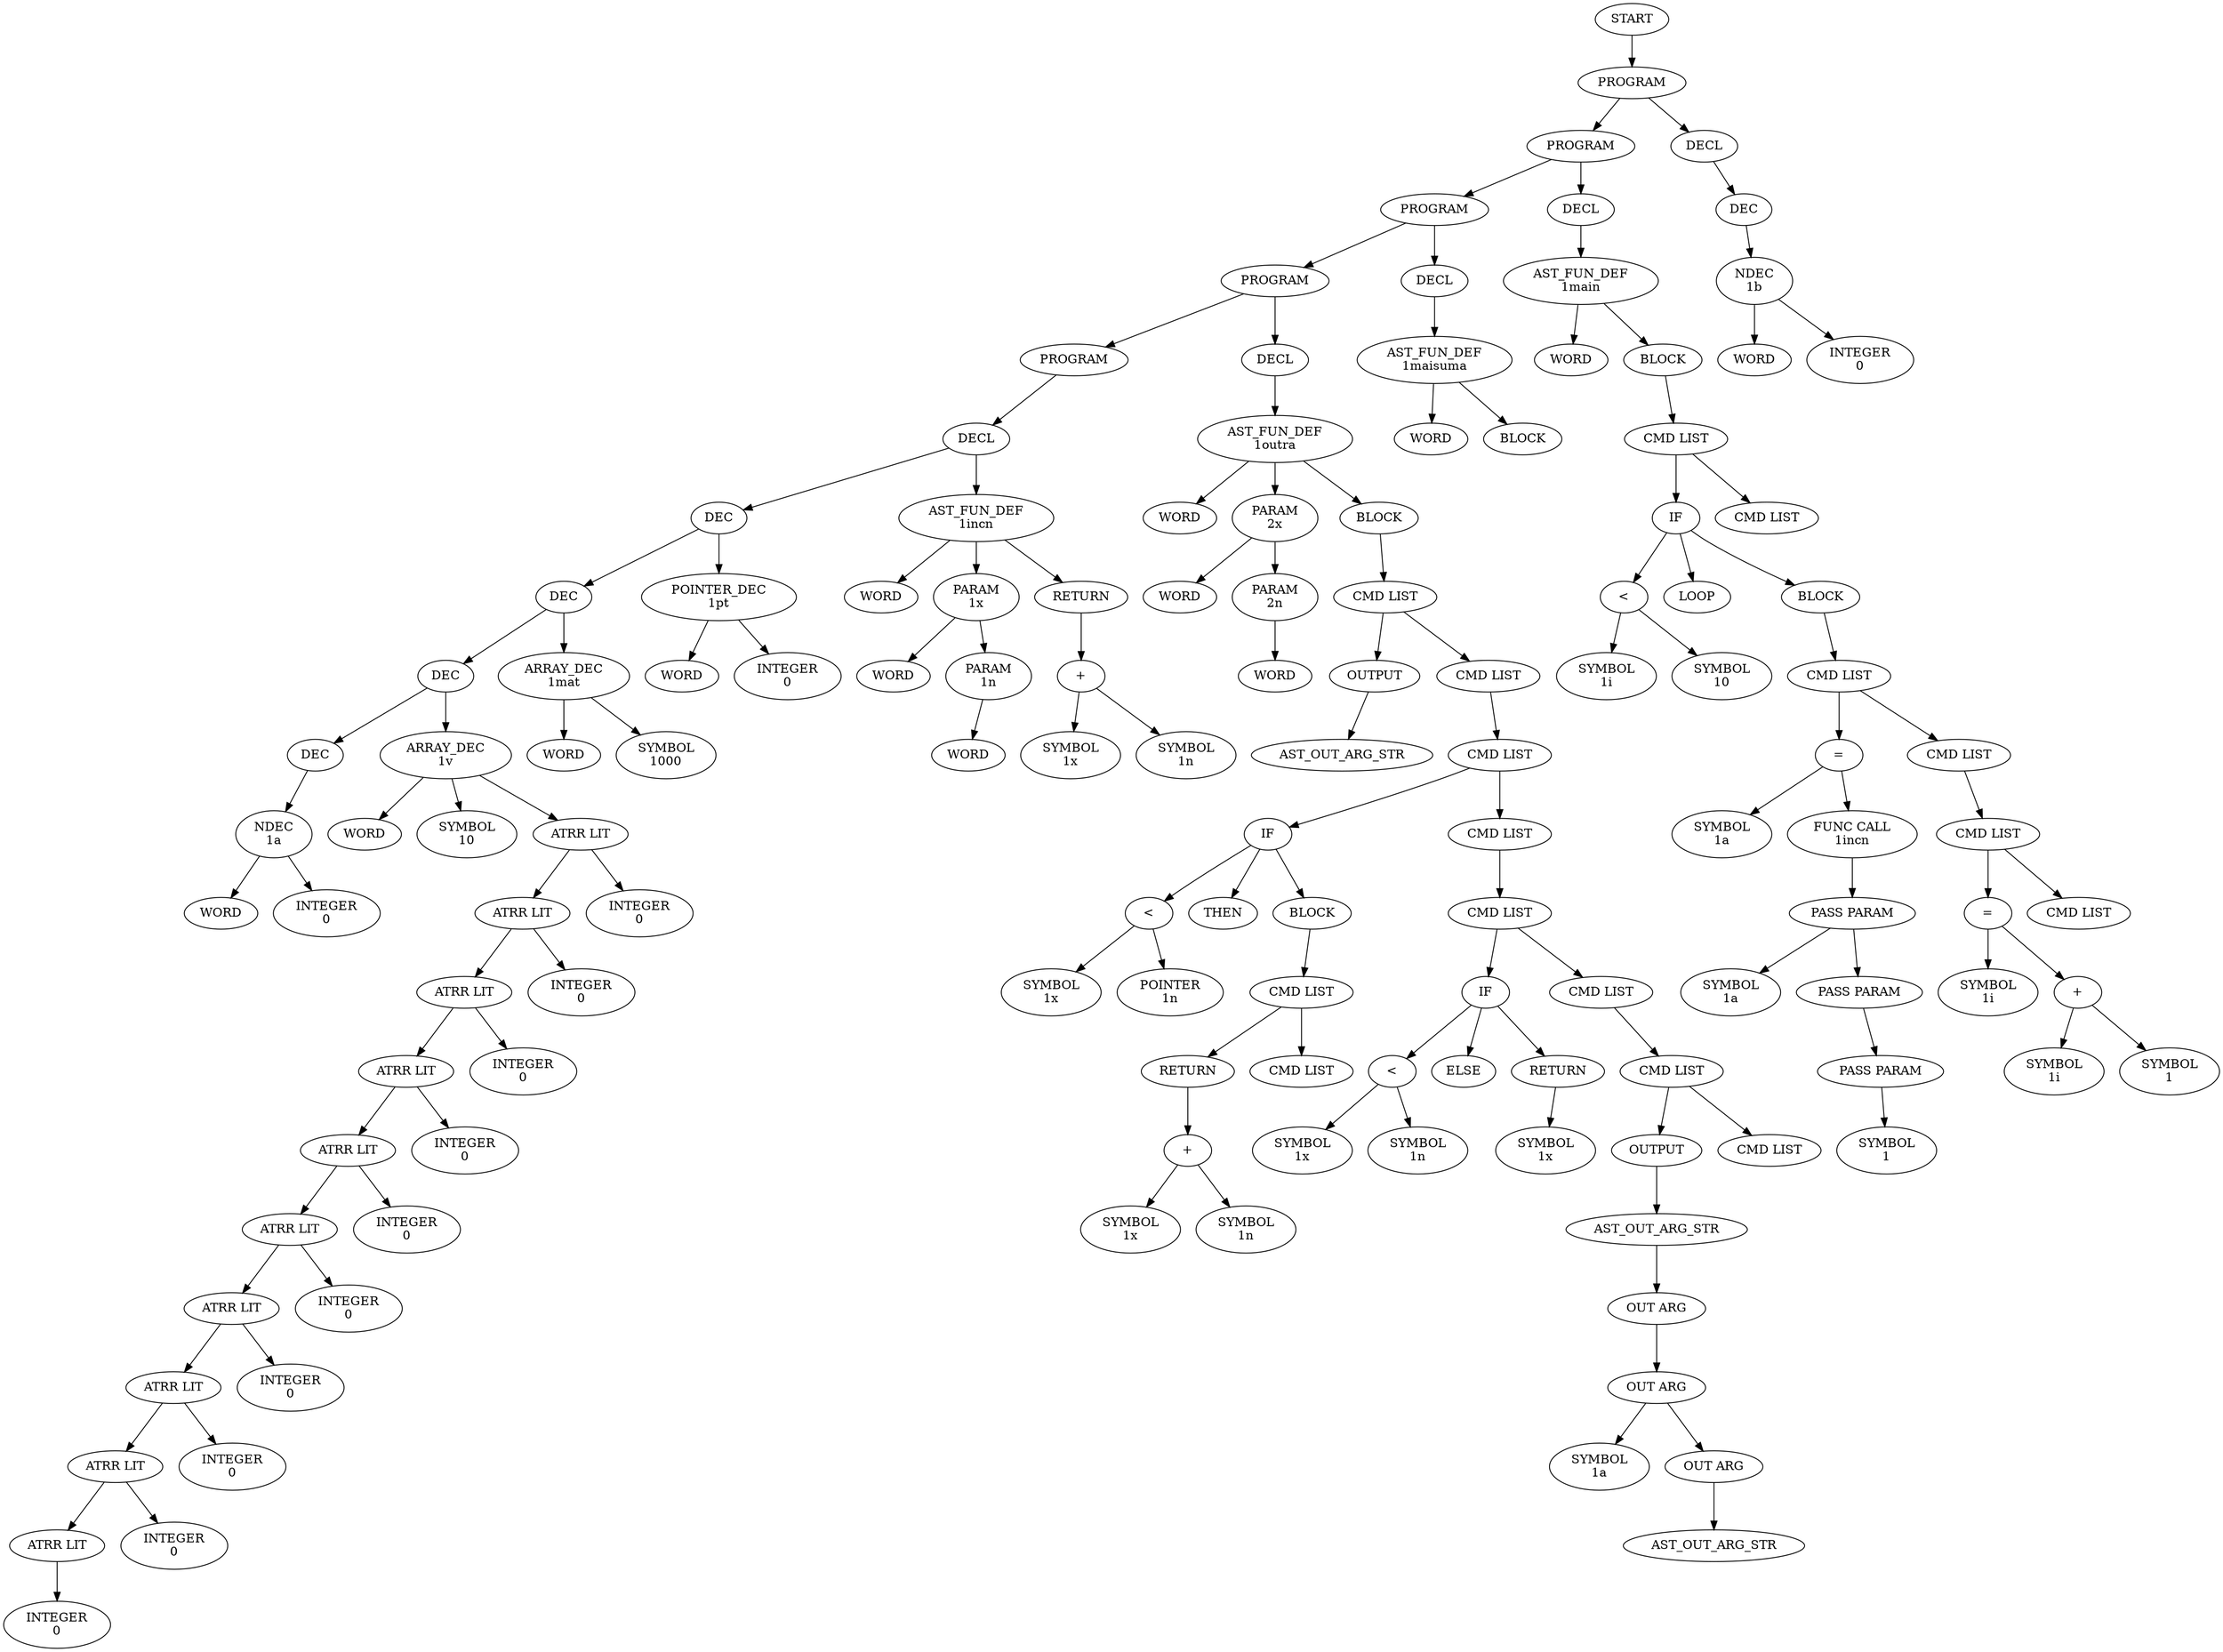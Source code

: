 digraph G {
node_0x1a0a750 [label="WORD"]
node_0x1a0a850 [label="INTEGER
0"]
node_0x1a0a890 [label="NDEC
1a"]
node_0x1a0a890 -> node_0x1a0a750
node_0x1a0a890 -> node_0x1a0a850
node_0x1a0a8d0 [label="DEC"]
node_0x1a0a8d0 -> node_0x1a0a890
node_0x1a0a910 [label="WORD"]
node_0x1a0aa10 [label="SYMBOL
10"]
node_0x1a0aa50 [label="INTEGER
0"]
node_0x1a0aa90 [label="ATRR LIT"]
node_0x1a0aa90 -> node_0x1a0aa50
node_0x1a0aad0 [label="INTEGER
0"]
node_0x1a0ab10 [label="ATRR LIT"]
node_0x1a0ab10 -> node_0x1a0aa90
node_0x1a0ab10 -> node_0x1a0aad0
node_0x1a0ab50 [label="INTEGER
0"]
node_0x1a0ab90 [label="ATRR LIT"]
node_0x1a0ab90 -> node_0x1a0ab10
node_0x1a0ab90 -> node_0x1a0ab50
node_0x1a0abd0 [label="INTEGER
0"]
node_0x1a0ac10 [label="ATRR LIT"]
node_0x1a0ac10 -> node_0x1a0ab90
node_0x1a0ac10 -> node_0x1a0abd0
node_0x1a0ac50 [label="INTEGER
0"]
node_0x1a0ac90 [label="ATRR LIT"]
node_0x1a0ac90 -> node_0x1a0ac10
node_0x1a0ac90 -> node_0x1a0ac50
node_0x1a0acd0 [label="INTEGER
0"]
node_0x1a0ad10 [label="ATRR LIT"]
node_0x1a0ad10 -> node_0x1a0ac90
node_0x1a0ad10 -> node_0x1a0acd0
node_0x1a0ad50 [label="INTEGER
0"]
node_0x1a0ad90 [label="ATRR LIT"]
node_0x1a0ad90 -> node_0x1a0ad10
node_0x1a0ad90 -> node_0x1a0ad50
node_0x1a0add0 [label="INTEGER
0"]
node_0x1a0ae10 [label="ATRR LIT"]
node_0x1a0ae10 -> node_0x1a0ad90
node_0x1a0ae10 -> node_0x1a0add0
node_0x1a0ae50 [label="INTEGER
0"]
node_0x1a0ae90 [label="ATRR LIT"]
node_0x1a0ae90 -> node_0x1a0ae10
node_0x1a0ae90 -> node_0x1a0ae50
node_0x1a0aed0 [label="INTEGER
0"]
node_0x1a0af10 [label="ATRR LIT"]
node_0x1a0af10 -> node_0x1a0ae90
node_0x1a0af10 -> node_0x1a0aed0
node_0x1a0af50 [label="ARRAY_DEC
1v"]
node_0x1a0af50 -> node_0x1a0a910
node_0x1a0af50 -> node_0x1a0aa10
node_0x1a0af50 -> node_0x1a0af10
node_0x1a0af90 [label="DEC"]
node_0x1a0af90 -> node_0x1a0a8d0
node_0x1a0af90 -> node_0x1a0af50
node_0x1a0afd0 [label="WORD"]
node_0x1a0b0d0 [label="SYMBOL
1000"]
node_0x1a0b110 [label="ARRAY_DEC
1mat"]
node_0x1a0b110 -> node_0x1a0afd0
node_0x1a0b110 -> node_0x1a0b0d0
node_0x1a0b150 [label="DEC"]
node_0x1a0b150 -> node_0x1a0af90
node_0x1a0b150 -> node_0x1a0b110
node_0x1a0b190 [label="WORD"]
node_0x1a0b230 [label="INTEGER
0"]
node_0x1a0b270 [label="POINTER_DEC
1pt"]
node_0x1a0b270 -> node_0x1a0b190
node_0x1a0b270 -> node_0x1a0b230
node_0x1a0b2b0 [label="DEC"]
node_0x1a0b2b0 -> node_0x1a0b150
node_0x1a0b2b0 -> node_0x1a0b270
node_0x1a0b2f0 [label="WORD"]
node_0x1a0b390 [label="WORD"]
node_0x1a0b430 [label="WORD"]
node_0x1a0b4d0 [label="PARAM
1n"]
node_0x1a0b4d0 -> node_0x1a0b430
node_0x1a0b510 [label="PARAM
1x"]
node_0x1a0b510 -> node_0x1a0b390
node_0x1a0b510 -> node_0x1a0b4d0
node_0x1a0b550 [label="SYMBOL
1x"]
node_0x1a0b590 [label="SYMBOL
1n"]
node_0x1a0b5d0 [label="+"]
node_0x1a0b5d0 -> node_0x1a0b550
node_0x1a0b5d0 -> node_0x1a0b590
node_0x1a0b610 [label="RETURN"]
node_0x1a0b610 -> node_0x1a0b5d0
node_0x1a0b650 [label="AST_FUN_DEF
1incn"]
node_0x1a0b650 -> node_0x1a0b2f0
node_0x1a0b650 -> node_0x1a0b510
node_0x1a0b650 -> node_0x1a0b610
node_0x1a0b690 [label="DECL"]
node_0x1a0b690 -> node_0x1a0b2b0
node_0x1a0b690 -> node_0x1a0b650
node_0x1a0b6d0 [label="PROGRAM"]
node_0x1a0b6d0 -> node_0x1a0b690
node_0x1a0b710 [label="WORD"]
node_0x1a0b7b0 [label="WORD"]
node_0x1a0b850 [label="WORD"]
node_0x1a0b8f0 [label="PARAM
2n"]
node_0x1a0b8f0 -> node_0x1a0b850
node_0x1a0b930 [label="PARAM
2x"]
node_0x1a0b930 -> node_0x1a0b7b0
node_0x1a0b930 -> node_0x1a0b8f0
node_0x1a0b9d0 [label="AST_OUT_ARG_STR"]
node_0x1a0ba10 [label="OUTPUT"]
node_0x1a0ba10 -> node_0x1a0b9d0
node_0x1a0ba50 [label="SYMBOL
1x"]
node_0x1a0ba90 [label="POINTER
1n"]
node_0x1a0bad0 [label="<"]
node_0x1a0bad0 -> node_0x1a0ba50
node_0x1a0bad0 -> node_0x1a0ba90
node_0x1a0bb10 [label="THEN"]
node_0x1a0bb50 [label="SYMBOL
1x"]
node_0x1a0bb90 [label="SYMBOL
1n"]
node_0x1a0bbd0 [label="+"]
node_0x1a0bbd0 -> node_0x1a0bb50
node_0x1a0bbd0 -> node_0x1a0bb90
node_0x1a0bc10 [label="RETURN"]
node_0x1a0bc10 -> node_0x1a0bbd0
node_0x1a0bc50 [label="CMD LIST"]
node_0x1a0bc90 [label="CMD LIST"]
node_0x1a0bc90 -> node_0x1a0bc10
node_0x1a0bc90 -> node_0x1a0bc50
node_0x1a0bcd0 [label="BLOCK"]
node_0x1a0bcd0 -> node_0x1a0bc90
node_0x1a0bd10 [label="IF"]
node_0x1a0bd10 -> node_0x1a0bad0
node_0x1a0bd10 -> node_0x1a0bb10
node_0x1a0bd10 -> node_0x1a0bcd0
node_0x1a0bd50 [label="SYMBOL
1x"]
node_0x1a0bd90 [label="SYMBOL
1n"]
node_0x1a0bdd0 [label="<"]
node_0x1a0bdd0 -> node_0x1a0bd50
node_0x1a0bdd0 -> node_0x1a0bd90
node_0x1a0be10 [label="ELSE"]
node_0x1a0be50 [label="SYMBOL
1x"]
node_0x1a0be90 [label="RETURN"]
node_0x1a0be90 -> node_0x1a0be50
node_0x1a0bed0 [label="IF"]
node_0x1a0bed0 -> node_0x1a0bdd0
node_0x1a0bed0 -> node_0x1a0be10
node_0x1a0bed0 -> node_0x1a0be90
node_0x1a0bf80 [label="SYMBOL
1a"]
node_0x1a0c020 [label="AST_OUT_ARG_STR"]
node_0x1a0c060 [label="OUT ARG"]
node_0x1a0c060 -> node_0x1a0c020
node_0x1a0c0a0 [label="OUT ARG"]
node_0x1a0c0a0 -> node_0x1a0bf80
node_0x1a0c0a0 -> node_0x1a0c060
node_0x1a0c0e0 [label="OUT ARG"]
node_0x1a0c0e0 -> node_0x1a0c0a0
node_0x1a0c120 [label="AST_OUT_ARG_STR"]
node_0x1a0c120 -> node_0x1a0c0e0
node_0x1a0c160 [label="OUTPUT"]
node_0x1a0c160 -> node_0x1a0c120
node_0x1a0c1a0 [label="CMD LIST"]
node_0x1a0c1e0 [label="CMD LIST"]
node_0x1a0c1e0 -> node_0x1a0c160
node_0x1a0c1e0 -> node_0x1a0c1a0
node_0x1a0c220 [label="CMD LIST"]
node_0x1a0c220 -> node_0x1a0c1e0
node_0x1a0c260 [label="CMD LIST"]
node_0x1a0c260 -> node_0x1a0bed0
node_0x1a0c260 -> node_0x1a0c220
node_0x1a0c2a0 [label="CMD LIST"]
node_0x1a0c2a0 -> node_0x1a0c260
node_0x1a0c2e0 [label="CMD LIST"]
node_0x1a0c2e0 -> node_0x1a0bd10
node_0x1a0c2e0 -> node_0x1a0c2a0
node_0x1a0c320 [label="CMD LIST"]
node_0x1a0c320 -> node_0x1a0c2e0
node_0x1a0c360 [label="CMD LIST"]
node_0x1a0c360 -> node_0x1a0ba10
node_0x1a0c360 -> node_0x1a0c320
node_0x1a0c3a0 [label="BLOCK"]
node_0x1a0c3a0 -> node_0x1a0c360
node_0x1a0c3e0 [label="AST_FUN_DEF
1outra"]
node_0x1a0c3e0 -> node_0x1a0b710
node_0x1a0c3e0 -> node_0x1a0b930
node_0x1a0c3e0 -> node_0x1a0c3a0
node_0x1a0c420 [label="DECL"]
node_0x1a0c420 -> node_0x1a0c3e0
node_0x1a0c460 [label="PROGRAM"]
node_0x1a0c460 -> node_0x1a0b6d0
node_0x1a0c460 -> node_0x1a0c420
node_0x1a0c4a0 [label="WORD"]
node_0x1a0c540 [label="BLOCK"]
node_0x1a0c580 [label="AST_FUN_DEF
1maisuma"]
node_0x1a0c580 -> node_0x1a0c4a0
node_0x1a0c580 -> node_0x1a0c540
node_0x1a0c5c0 [label="DECL"]
node_0x1a0c5c0 -> node_0x1a0c580
node_0x1a0c600 [label="PROGRAM"]
node_0x1a0c600 -> node_0x1a0c460
node_0x1a0c600 -> node_0x1a0c5c0
node_0x1a0c640 [label="WORD"]
node_0x1a0c740 [label="SYMBOL
1i"]
node_0x1a0c780 [label="SYMBOL
10"]
node_0x1a0c7c0 [label="<"]
node_0x1a0c7c0 -> node_0x1a0c740
node_0x1a0c7c0 -> node_0x1a0c780
node_0x1a0c800 [label="LOOP"]
node_0x1a0c840 [label="SYMBOL
1a"]
node_0x1a0c880 [label="SYMBOL
1a"]
node_0x1a0c920 [label="SYMBOL
1"]
node_0x1a0c960 [label="PASS PARAM"]
node_0x1a0c960 -> node_0x1a0c920
node_0x1a0c9a0 [label="PASS PARAM"]
node_0x1a0c9a0 -> node_0x1a0c960
node_0x1a0c9e0 [label="PASS PARAM"]
node_0x1a0c9e0 -> node_0x1a0c880
node_0x1a0c9e0 -> node_0x1a0c9a0
node_0x1a0ca20 [label="FUNC CALL
1incn"]
node_0x1a0ca20 -> node_0x1a0c9e0
node_0x1a0ca60 [label="="]
node_0x1a0ca60 -> node_0x1a0c840
node_0x1a0ca60 -> node_0x1a0ca20
node_0x1a0caa0 [label="SYMBOL
1i"]
node_0x1a0cae0 [label="SYMBOL
1i"]
node_0x1a0cb20 [label="SYMBOL
1"]
node_0x1a0cb60 [label="+"]
node_0x1a0cb60 -> node_0x1a0cae0
node_0x1a0cb60 -> node_0x1a0cb20
node_0x1a0cba0 [label="="]
node_0x1a0cba0 -> node_0x1a0caa0
node_0x1a0cba0 -> node_0x1a0cb60
node_0x1a0cbe0 [label="CMD LIST"]
node_0x1a0cc20 [label="CMD LIST"]
node_0x1a0cc20 -> node_0x1a0cba0
node_0x1a0cc20 -> node_0x1a0cbe0
node_0x1a0cc60 [label="CMD LIST"]
node_0x1a0cc60 -> node_0x1a0cc20
node_0x1a0cca0 [label="CMD LIST"]
node_0x1a0cca0 -> node_0x1a0ca60
node_0x1a0cca0 -> node_0x1a0cc60
node_0x1a0cce0 [label="BLOCK"]
node_0x1a0cce0 -> node_0x1a0cca0
node_0x1a0cd20 [label="IF"]
node_0x1a0cd20 -> node_0x1a0c7c0
node_0x1a0cd20 -> node_0x1a0c800
node_0x1a0cd20 -> node_0x1a0cce0
node_0x1a0cd60 [label="CMD LIST"]
node_0x1a0cda0 [label="CMD LIST"]
node_0x1a0cda0 -> node_0x1a0cd20
node_0x1a0cda0 -> node_0x1a0cd60
node_0x1a0cde0 [label="BLOCK"]
node_0x1a0cde0 -> node_0x1a0cda0
node_0x1a0ce20 [label="AST_FUN_DEF
1main"]
node_0x1a0ce20 -> node_0x1a0c640
node_0x1a0ce20 -> node_0x1a0cde0
node_0x1a0ce60 [label="DECL"]
node_0x1a0ce60 -> node_0x1a0ce20
node_0x1a0cea0 [label="PROGRAM"]
node_0x1a0cea0 -> node_0x1a0c600
node_0x1a0cea0 -> node_0x1a0ce60
node_0x1a0cee0 [label="WORD"]
node_0x1a0cf80 [label="INTEGER
0"]
node_0x1a0cfc0 [label="NDEC
1b"]
node_0x1a0cfc0 -> node_0x1a0cee0
node_0x1a0cfc0 -> node_0x1a0cf80
node_0x1a0d000 [label="DEC"]
node_0x1a0d000 -> node_0x1a0cfc0
node_0x1a0d040 [label="DECL"]
node_0x1a0d040 -> node_0x1a0d000
node_0x1a0d080 [label="PROGRAM"]
node_0x1a0d080 -> node_0x1a0cea0
node_0x1a0d080 -> node_0x1a0d040
node_0x1a0d0c0 [label="START"]
node_0x1a0d0c0 -> node_0x1a0d080
}
